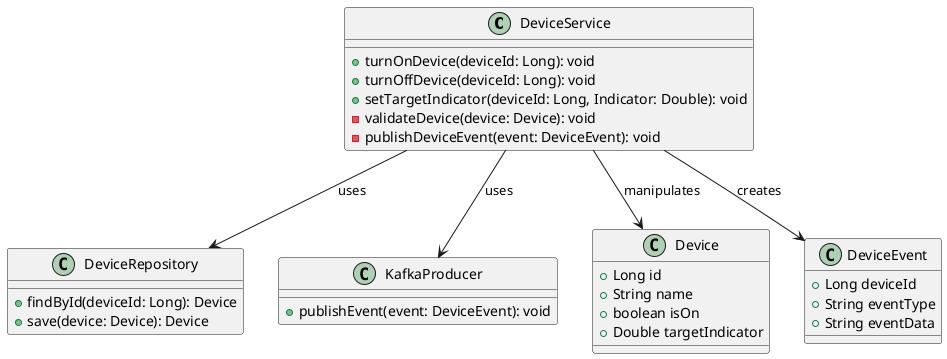 @startuml
class DeviceService {
    + turnOnDevice(deviceId: Long): void
    + turnOffDevice(deviceId: Long): void
    + setTargetIndicator(deviceId: Long, Indicator: Double): void
    - validateDevice(device: Device): void
    - publishDeviceEvent(event: DeviceEvent): void
}

class DeviceRepository {
    + findById(deviceId: Long): Device
    + save(device: Device): Device
}

class KafkaProducer {
    + publishEvent(event: DeviceEvent): void
}

class Device {
    + Long id
    + String name
    + boolean isOn
    + Double targetIndicator
}

class DeviceEvent {
    + Long deviceId
    + String eventType
    + String eventData
}

DeviceService --> DeviceRepository : uses
DeviceService --> KafkaProducer : uses
DeviceService --> Device : manipulates
DeviceService --> DeviceEvent : creates

@enduml